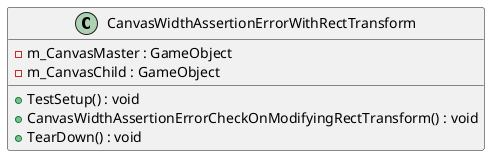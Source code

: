 @startuml
class CanvasWidthAssertionErrorWithRectTransform {
    - m_CanvasMaster : GameObject
    - m_CanvasChild : GameObject
    + TestSetup() : void
    + CanvasWidthAssertionErrorCheckOnModifyingRectTransform() : void
    + TearDown() : void
}
@enduml
